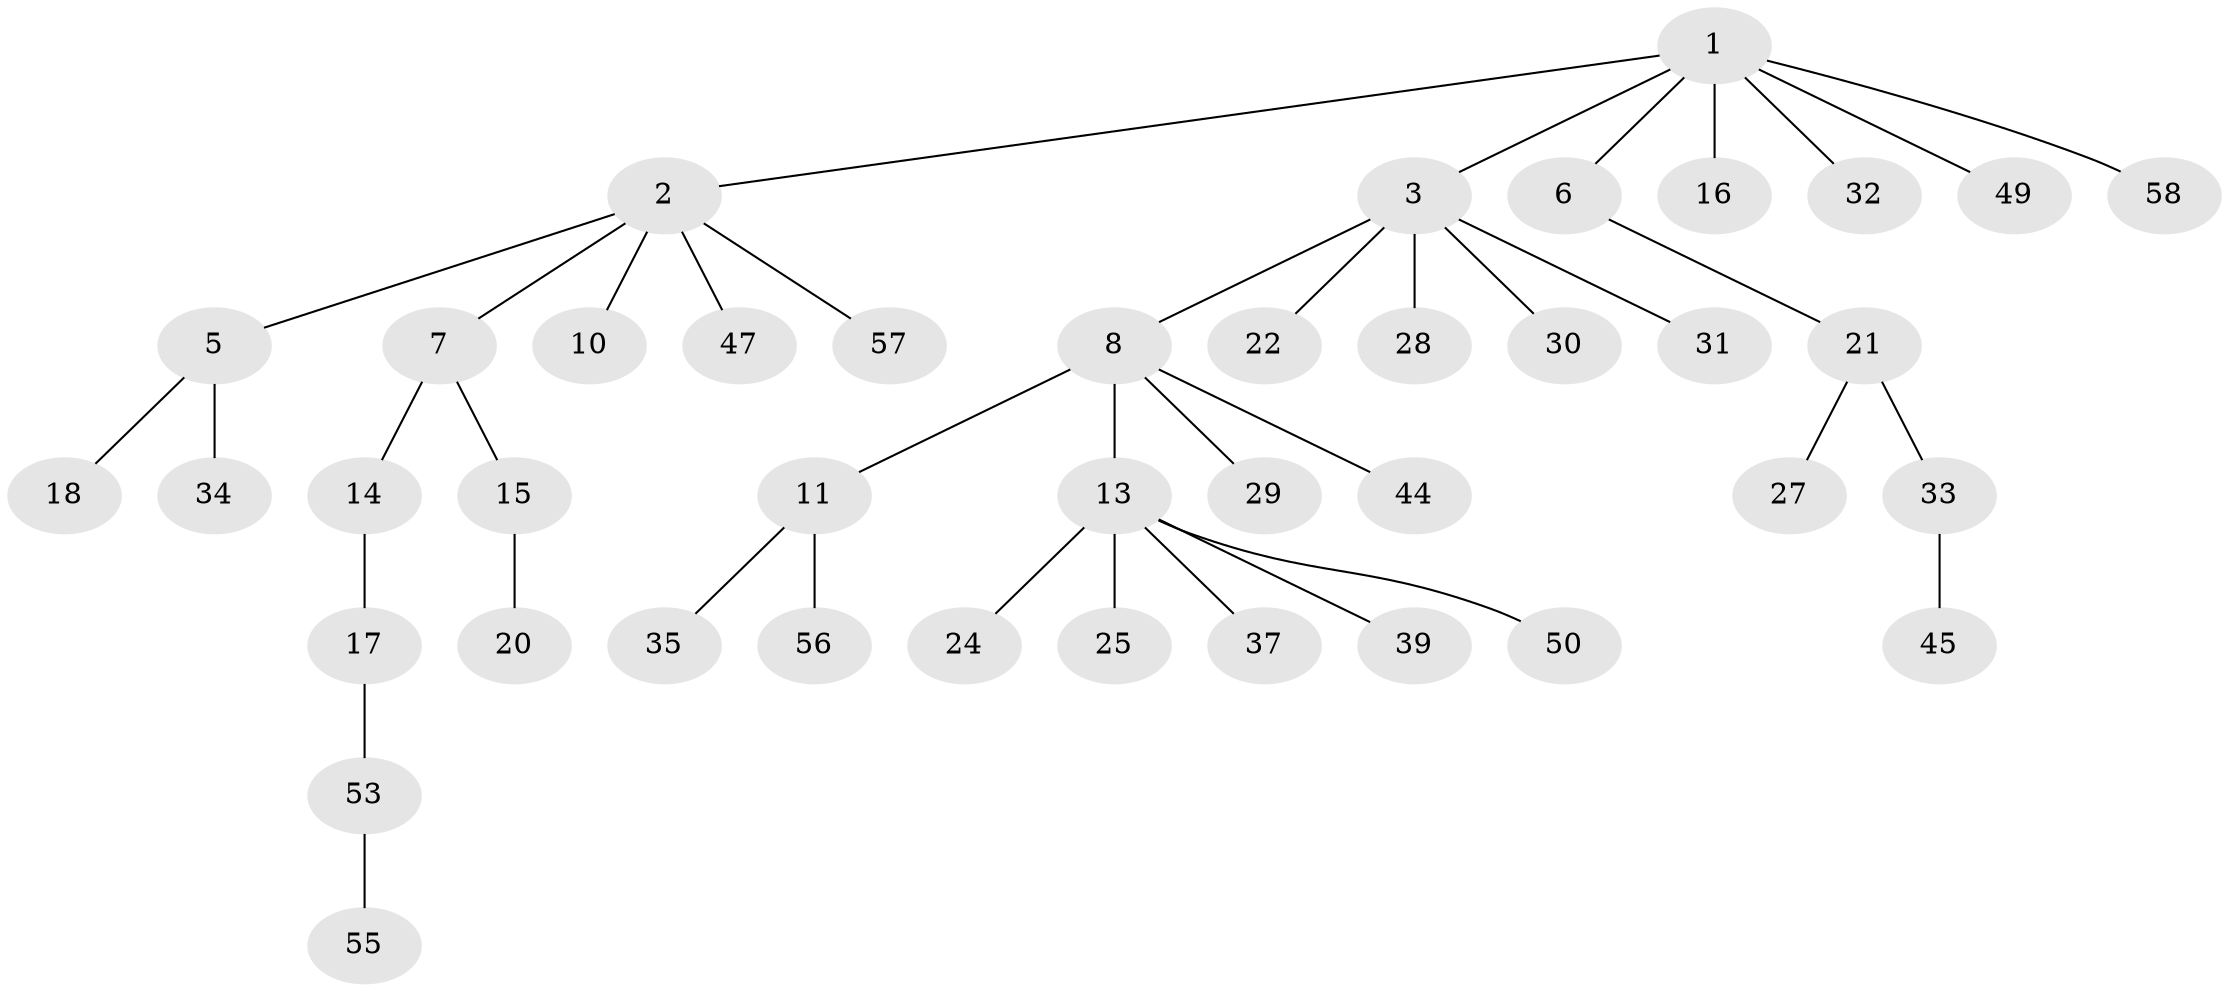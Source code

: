 // original degree distribution, {6: 0.03333333333333333, 4: 0.06666666666666667, 3: 0.11666666666666667, 2: 0.3, 5: 0.016666666666666666, 1: 0.4666666666666667}
// Generated by graph-tools (version 1.1) at 2025/42/03/06/25 10:42:04]
// undirected, 41 vertices, 40 edges
graph export_dot {
graph [start="1"]
  node [color=gray90,style=filled];
  1 [super="+12"];
  2 [super="+4"];
  3 [super="+9"];
  5 [super="+26"];
  6;
  7;
  8 [super="+19"];
  10 [super="+54"];
  11 [super="+38"];
  13 [super="+42"];
  14 [super="+43"];
  15 [super="+48"];
  16 [super="+40"];
  17 [super="+46"];
  18;
  20;
  21 [super="+23"];
  22;
  24 [super="+52"];
  25;
  27;
  28;
  29;
  30;
  31;
  32;
  33 [super="+41"];
  34;
  35 [super="+36"];
  37;
  39;
  44 [super="+51"];
  45;
  47;
  49;
  50;
  53;
  55 [super="+59"];
  56;
  57 [super="+60"];
  58;
  1 -- 2;
  1 -- 3;
  1 -- 6;
  1 -- 32;
  1 -- 58;
  1 -- 16;
  1 -- 49;
  2 -- 5;
  2 -- 47;
  2 -- 57;
  2 -- 10;
  2 -- 7;
  3 -- 8;
  3 -- 30;
  3 -- 28;
  3 -- 22;
  3 -- 31;
  5 -- 18;
  5 -- 34;
  6 -- 21;
  7 -- 14;
  7 -- 15;
  8 -- 11;
  8 -- 13;
  8 -- 29;
  8 -- 44;
  11 -- 35;
  11 -- 56;
  13 -- 24;
  13 -- 25;
  13 -- 37;
  13 -- 39;
  13 -- 50;
  14 -- 17;
  15 -- 20;
  17 -- 53;
  21 -- 27;
  21 -- 33;
  33 -- 45;
  53 -- 55;
}
